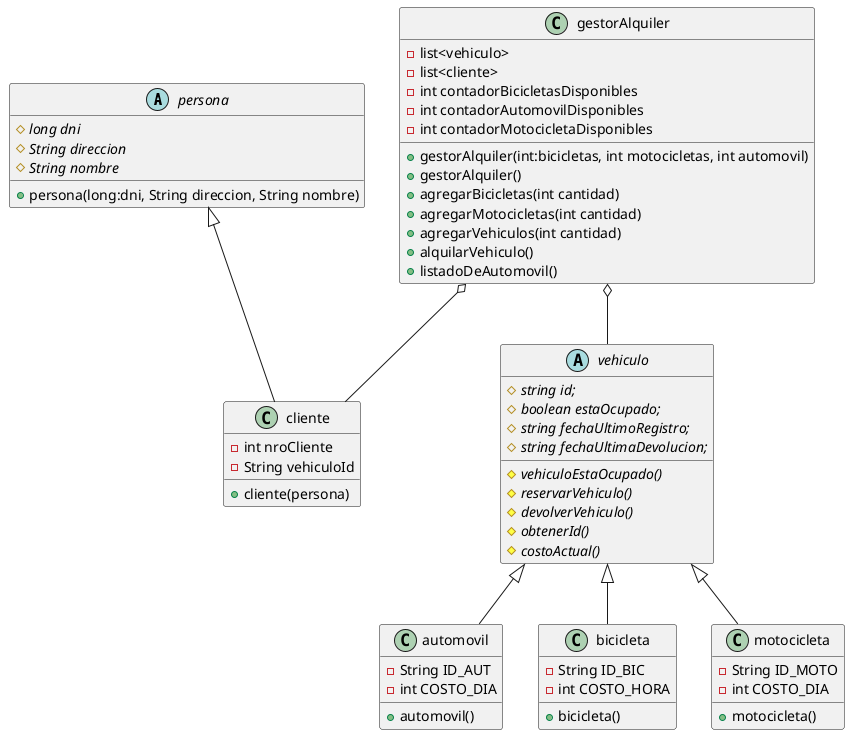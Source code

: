 @startuml

class           persona
abstract        vehiculo
class           cliente
class           automovil
class           bicicleta
class           motocicleta
class           gestorAlquiler

vehiculo <|-- bicicleta
vehiculo <|-- automovil
vehiculo <|-- motocicleta
gestorAlquiler o-- cliente
gestorAlquiler o-- vehiculo
persona <|-- cliente

abstract persona{
     # {abstract} long dni
     # {abstract} String direccion
     # {abstract} String nombre
     + persona(long:dni, String direccion, String nombre)
}

class cliente{
     - int nroCliente
     - String vehiculoId
     + cliente(persona)
}

class gestorAlquiler{
    - list<vehiculo>
    - list<cliente>
    - int contadorBicicletasDisponibles
    - int contadorAutomovilDisponibles
    - int contadorMotocicletaDisponibles
    + gestorAlquiler(int:bicicletas, int motocicletas, int automovil)
    + gestorAlquiler()
    + agregarBicicletas(int cantidad)
    + agregarMotocicletas(int cantidad)
    + agregarVehiculos(int cantidad)
    + alquilarVehiculo()
    + listadoDeAutomovil()
}

abstract vehiculo{
     #  {abstract} string id;
     #  {abstract} boolean estaOcupado;
     #  {abstract} string fechaUltimoRegistro;
     #  {abstract} string fechaUltimaDevolucion;
     #  {abstract} vehiculoEstaOcupado()
     #  {abstract} reservarVehiculo()
     #  {abstract} devolverVehiculo()
     #  {abstract} obtenerId()
     #  {abstract} costoActual()
}

class automovil{
     - String ID_AUT
     - int COSTO_DIA
     + automovil()
}

class bicicleta{
     - String ID_BIC
     - int COSTO_HORA
     + bicicleta()
}

class motocicleta{
     - String ID_MOTO
     - int COSTO_DIA
     + motocicleta()
}

@enduml